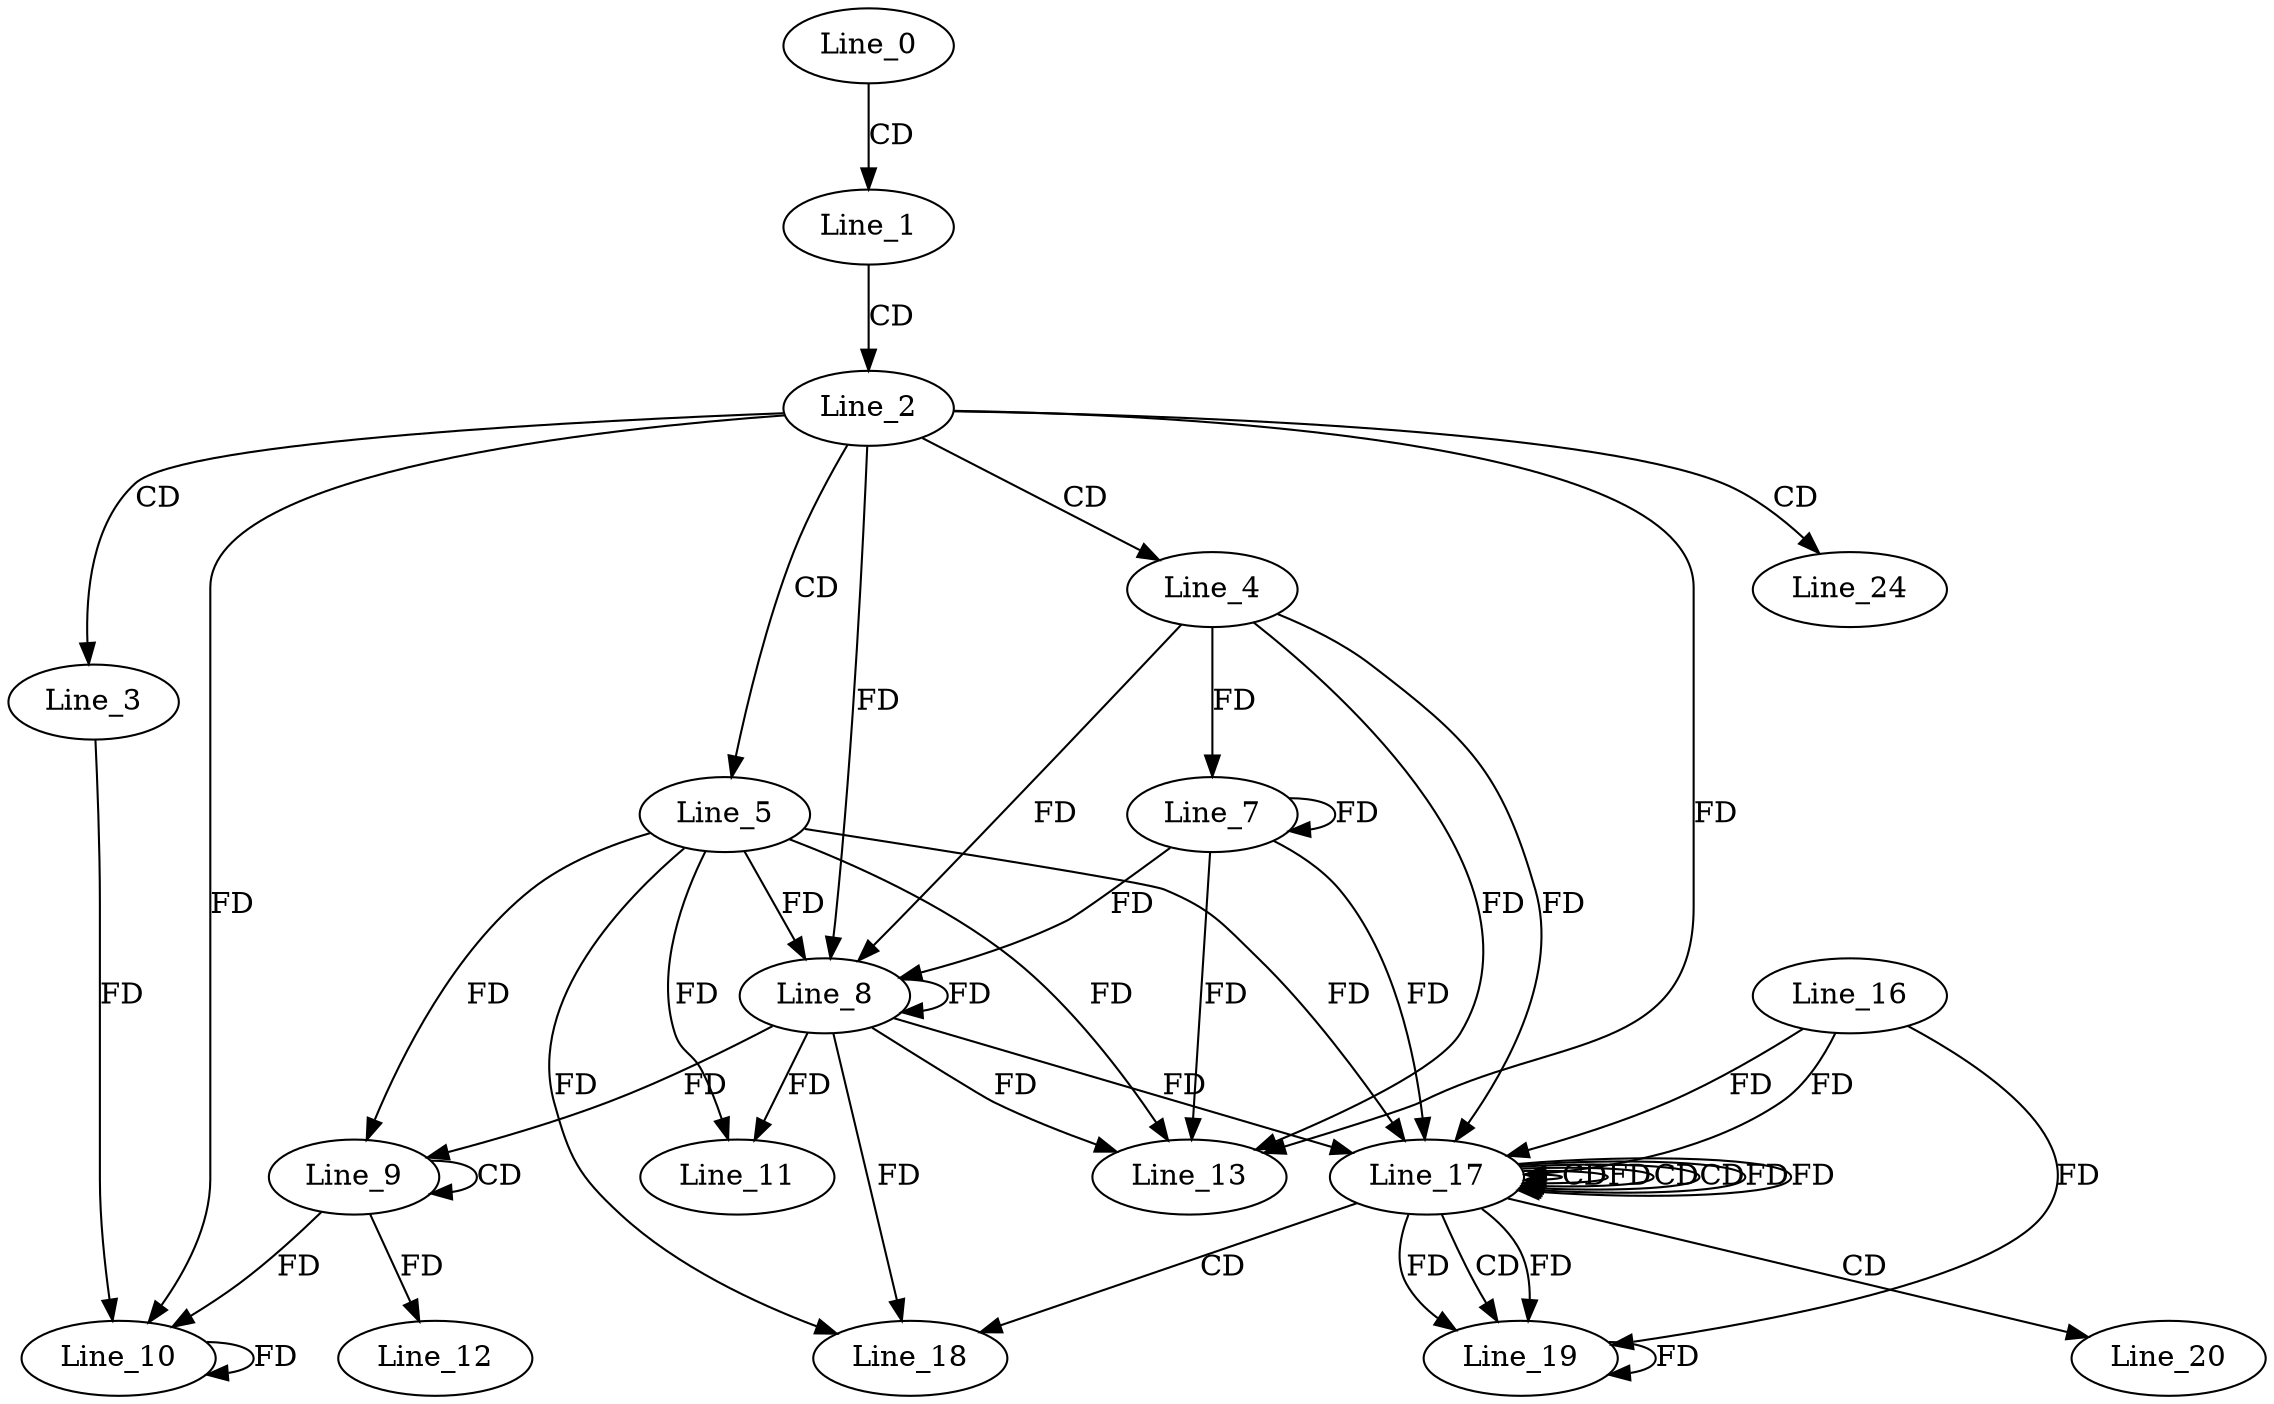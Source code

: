 digraph G {
  Line_0;
  Line_1;
  Line_2;
  Line_3;
  Line_4;
  Line_5;
  Line_7;
  Line_7;
  Line_8;
  Line_8;
  Line_9;
  Line_9;
  Line_10;
  Line_10;
  Line_11;
  Line_12;
  Line_13;
  Line_17;
  Line_17;
  Line_16;
  Line_17;
  Line_17;
  Line_18;
  Line_19;
  Line_20;
  Line_24;
  Line_0 -> Line_1 [ label="CD" ];
  Line_1 -> Line_2 [ label="CD" ];
  Line_2 -> Line_3 [ label="CD" ];
  Line_2 -> Line_4 [ label="CD" ];
  Line_2 -> Line_5 [ label="CD" ];
  Line_4 -> Line_7 [ label="FD" ];
  Line_7 -> Line_7 [ label="FD" ];
  Line_5 -> Line_8 [ label="FD" ];
  Line_8 -> Line_8 [ label="FD" ];
  Line_4 -> Line_8 [ label="FD" ];
  Line_7 -> Line_8 [ label="FD" ];
  Line_2 -> Line_8 [ label="FD" ];
  Line_9 -> Line_9 [ label="CD" ];
  Line_5 -> Line_9 [ label="FD" ];
  Line_8 -> Line_9 [ label="FD" ];
  Line_3 -> Line_10 [ label="FD" ];
  Line_10 -> Line_10 [ label="FD" ];
  Line_9 -> Line_10 [ label="FD" ];
  Line_2 -> Line_10 [ label="FD" ];
  Line_5 -> Line_11 [ label="FD" ];
  Line_8 -> Line_11 [ label="FD" ];
  Line_9 -> Line_12 [ label="FD" ];
  Line_4 -> Line_13 [ label="FD" ];
  Line_7 -> Line_13 [ label="FD" ];
  Line_2 -> Line_13 [ label="FD" ];
  Line_5 -> Line_13 [ label="FD" ];
  Line_8 -> Line_13 [ label="FD" ];
  Line_4 -> Line_17 [ label="FD" ];
  Line_7 -> Line_17 [ label="FD" ];
  Line_17 -> Line_17 [ label="CD" ];
  Line_16 -> Line_17 [ label="FD" ];
  Line_17 -> Line_17 [ label="FD" ];
  Line_17 -> Line_17 [ label="CD" ];
  Line_5 -> Line_17 [ label="FD" ];
  Line_8 -> Line_17 [ label="FD" ];
  Line_17 -> Line_17 [ label="CD" ];
  Line_16 -> Line_17 [ label="FD" ];
  Line_17 -> Line_17 [ label="FD" ];
  Line_17 -> Line_17 [ label="FD" ];
  Line_17 -> Line_18 [ label="CD" ];
  Line_5 -> Line_18 [ label="FD" ];
  Line_8 -> Line_18 [ label="FD" ];
  Line_17 -> Line_19 [ label="CD" ];
  Line_16 -> Line_19 [ label="FD" ];
  Line_17 -> Line_19 [ label="FD" ];
  Line_17 -> Line_19 [ label="FD" ];
  Line_19 -> Line_19 [ label="FD" ];
  Line_17 -> Line_20 [ label="CD" ];
  Line_2 -> Line_24 [ label="CD" ];
}
